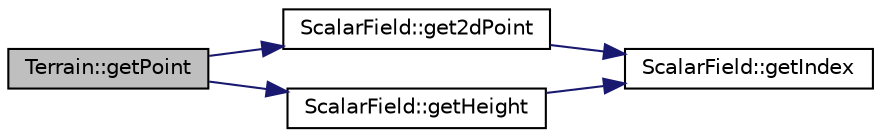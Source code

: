 digraph "Terrain::getPoint"
{
 // LATEX_PDF_SIZE
  edge [fontname="Helvetica",fontsize="10",labelfontname="Helvetica",labelfontsize="10"];
  node [fontname="Helvetica",fontsize="10",shape=record];
  rankdir="LR";
  Node1 [label="Terrain::getPoint",height=0.2,width=0.4,color="black", fillcolor="grey75", style="filled", fontcolor="black",tooltip=" "];
  Node1 -> Node2 [color="midnightblue",fontsize="10",style="solid",fontname="Helvetica"];
  Node2 [label="ScalarField::get2dPoint",height=0.2,width=0.4,color="black", fillcolor="white", style="filled",URL="$class_scalar_field.html#a1105da27af301dfbb9d54ce9a3c650cb",tooltip=" "];
  Node2 -> Node3 [color="midnightblue",fontsize="10",style="solid",fontname="Helvetica"];
  Node3 [label="ScalarField::getIndex",height=0.2,width=0.4,color="black", fillcolor="white", style="filled",URL="$class_scalar_field.html#a3cf872fb00961a510376e953fe9e273a",tooltip=" "];
  Node1 -> Node4 [color="midnightblue",fontsize="10",style="solid",fontname="Helvetica"];
  Node4 [label="ScalarField::getHeight",height=0.2,width=0.4,color="black", fillcolor="white", style="filled",URL="$class_scalar_field.html#a496c6dbf5b28cdfdfea2f341d52ad171",tooltip=" "];
  Node4 -> Node3 [color="midnightblue",fontsize="10",style="solid",fontname="Helvetica"];
}
